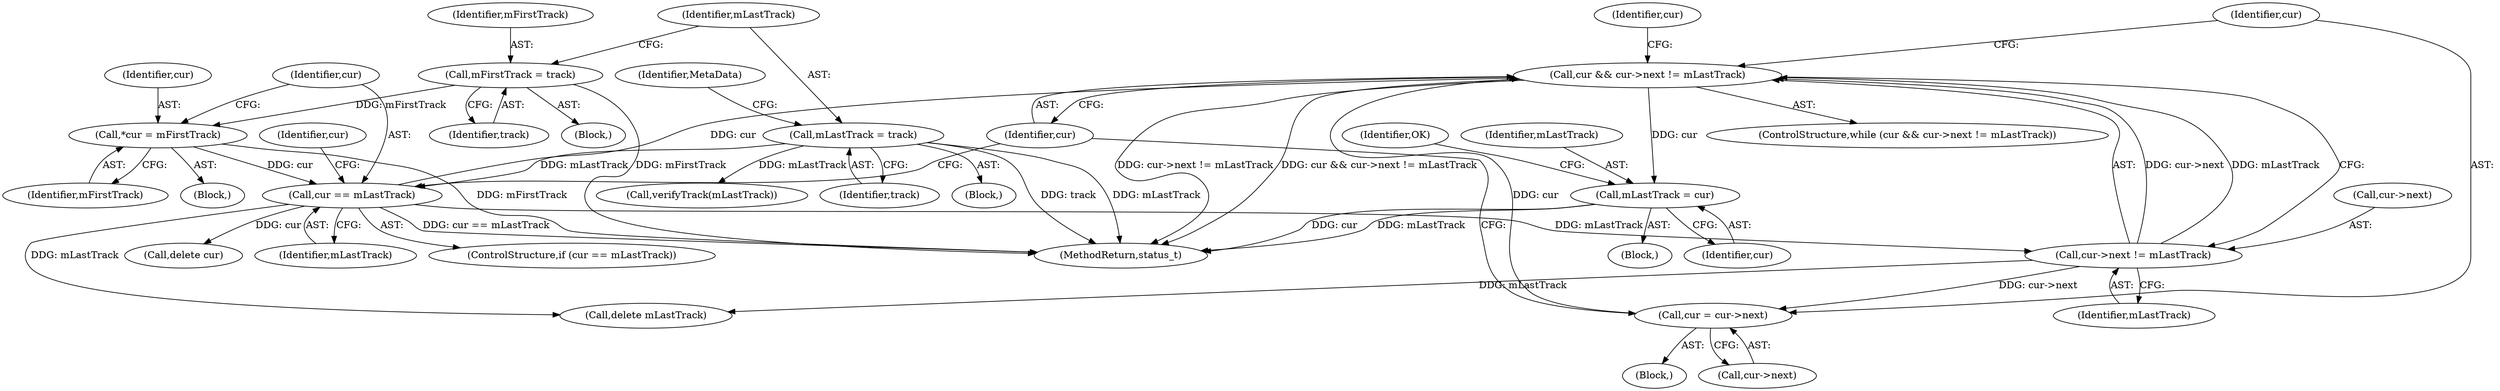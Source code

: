 digraph "0_Android_6fe85f7e15203e48df2cc3e8e1c4bc6ad49dc968@pointer" {
"1000534" [label="(Call,cur && cur->next != mLastTrack)"];
"1000542" [label="(Call,cur = cur->next)"];
"1000536" [label="(Call,cur->next != mLastTrack)"];
"1000520" [label="(Call,cur == mLastTrack)"];
"1000516" [label="(Call,*cur = mFirstTrack)"];
"1000442" [label="(Call,mFirstTrack = track)"];
"1000445" [label="(Call,mLastTrack = track)"];
"1000554" [label="(Call,mLastTrack = cur)"];
"1000533" [label="(ControlStructure,while (cur && cur->next != mLastTrack))"];
"1000443" [label="(Identifier,mFirstTrack)"];
"1000516" [label="(Call,*cur = mFirstTrack)"];
"1000549" [label="(Identifier,cur)"];
"1000542" [label="(Call,cur = cur->next)"];
"1002931" [label="(MethodReturn,status_t)"];
"1000517" [label="(Identifier,cur)"];
"1000535" [label="(Identifier,cur)"];
"1000532" [label="(Block,)"];
"1000540" [label="(Identifier,mLastTrack)"];
"1000445" [label="(Call,mLastTrack = track)"];
"1000514" [label="(Block,)"];
"1000541" [label="(Block,)"];
"1000558" [label="(Identifier,OK)"];
"1000543" [label="(Identifier,cur)"];
"1000521" [label="(Identifier,cur)"];
"1000524" [label="(Call,delete cur)"];
"1000422" [label="(Block,)"];
"1000441" [label="(Block,)"];
"1000537" [label="(Call,cur->next)"];
"1000518" [label="(Identifier,mFirstTrack)"];
"1000522" [label="(Identifier,mLastTrack)"];
"1000444" [label="(Identifier,track)"];
"1000536" [label="(Call,cur->next != mLastTrack)"];
"1000520" [label="(Call,cur == mLastTrack)"];
"1000562" [label="(Call,verifyTrack(mLastTrack))"];
"1000447" [label="(Identifier,track)"];
"1000544" [label="(Call,cur->next)"];
"1000448" [label="(Identifier,MetaData)"];
"1000556" [label="(Identifier,cur)"];
"1000442" [label="(Call,mFirstTrack = track)"];
"1000534" [label="(Call,cur && cur->next != mLastTrack)"];
"1000519" [label="(ControlStructure,if (cur == mLastTrack))"];
"1000552" [label="(Call,delete mLastTrack)"];
"1000525" [label="(Identifier,cur)"];
"1000446" [label="(Identifier,mLastTrack)"];
"1000555" [label="(Identifier,mLastTrack)"];
"1000554" [label="(Call,mLastTrack = cur)"];
"1000534" -> "1000533"  [label="AST: "];
"1000534" -> "1000535"  [label="CFG: "];
"1000534" -> "1000536"  [label="CFG: "];
"1000535" -> "1000534"  [label="AST: "];
"1000536" -> "1000534"  [label="AST: "];
"1000543" -> "1000534"  [label="CFG: "];
"1000549" -> "1000534"  [label="CFG: "];
"1000534" -> "1002931"  [label="DDG: cur->next != mLastTrack"];
"1000534" -> "1002931"  [label="DDG: cur && cur->next != mLastTrack"];
"1000542" -> "1000534"  [label="DDG: cur"];
"1000520" -> "1000534"  [label="DDG: cur"];
"1000536" -> "1000534"  [label="DDG: cur->next"];
"1000536" -> "1000534"  [label="DDG: mLastTrack"];
"1000534" -> "1000554"  [label="DDG: cur"];
"1000542" -> "1000541"  [label="AST: "];
"1000542" -> "1000544"  [label="CFG: "];
"1000543" -> "1000542"  [label="AST: "];
"1000544" -> "1000542"  [label="AST: "];
"1000535" -> "1000542"  [label="CFG: "];
"1000536" -> "1000542"  [label="DDG: cur->next"];
"1000536" -> "1000540"  [label="CFG: "];
"1000537" -> "1000536"  [label="AST: "];
"1000540" -> "1000536"  [label="AST: "];
"1000520" -> "1000536"  [label="DDG: mLastTrack"];
"1000536" -> "1000552"  [label="DDG: mLastTrack"];
"1000520" -> "1000519"  [label="AST: "];
"1000520" -> "1000522"  [label="CFG: "];
"1000521" -> "1000520"  [label="AST: "];
"1000522" -> "1000520"  [label="AST: "];
"1000525" -> "1000520"  [label="CFG: "];
"1000535" -> "1000520"  [label="CFG: "];
"1000520" -> "1002931"  [label="DDG: cur == mLastTrack"];
"1000516" -> "1000520"  [label="DDG: cur"];
"1000445" -> "1000520"  [label="DDG: mLastTrack"];
"1000520" -> "1000524"  [label="DDG: cur"];
"1000520" -> "1000552"  [label="DDG: mLastTrack"];
"1000516" -> "1000514"  [label="AST: "];
"1000516" -> "1000518"  [label="CFG: "];
"1000517" -> "1000516"  [label="AST: "];
"1000518" -> "1000516"  [label="AST: "];
"1000521" -> "1000516"  [label="CFG: "];
"1000516" -> "1002931"  [label="DDG: mFirstTrack"];
"1000442" -> "1000516"  [label="DDG: mFirstTrack"];
"1000442" -> "1000441"  [label="AST: "];
"1000442" -> "1000444"  [label="CFG: "];
"1000443" -> "1000442"  [label="AST: "];
"1000444" -> "1000442"  [label="AST: "];
"1000446" -> "1000442"  [label="CFG: "];
"1000442" -> "1002931"  [label="DDG: mFirstTrack"];
"1000445" -> "1000422"  [label="AST: "];
"1000445" -> "1000447"  [label="CFG: "];
"1000446" -> "1000445"  [label="AST: "];
"1000447" -> "1000445"  [label="AST: "];
"1000448" -> "1000445"  [label="CFG: "];
"1000445" -> "1002931"  [label="DDG: mLastTrack"];
"1000445" -> "1002931"  [label="DDG: track"];
"1000445" -> "1000562"  [label="DDG: mLastTrack"];
"1000554" -> "1000532"  [label="AST: "];
"1000554" -> "1000556"  [label="CFG: "];
"1000555" -> "1000554"  [label="AST: "];
"1000556" -> "1000554"  [label="AST: "];
"1000558" -> "1000554"  [label="CFG: "];
"1000554" -> "1002931"  [label="DDG: mLastTrack"];
"1000554" -> "1002931"  [label="DDG: cur"];
}
